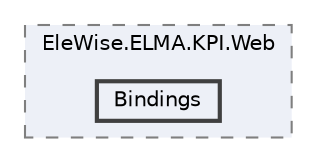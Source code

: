 digraph "Web/Modules/EleWise.ELMA.KPI.Web/Bindings"
{
 // LATEX_PDF_SIZE
  bgcolor="transparent";
  edge [fontname=Helvetica,fontsize=10,labelfontname=Helvetica,labelfontsize=10];
  node [fontname=Helvetica,fontsize=10,shape=box,height=0.2,width=0.4];
  compound=true
  subgraph clusterdir_b8a3bbf1f972276162a9e7650d9a3def {
    graph [ bgcolor="#edf0f7", pencolor="grey50", label="EleWise.ELMA.KPI.Web", fontname=Helvetica,fontsize=10 style="filled,dashed", URL="dir_b8a3bbf1f972276162a9e7650d9a3def.html",tooltip=""]
  dir_3d4cedf88d0386e05918c284aa07baa1 [label="Bindings", fillcolor="#edf0f7", color="grey25", style="filled,bold", URL="dir_3d4cedf88d0386e05918c284aa07baa1.html",tooltip=""];
  }
}
